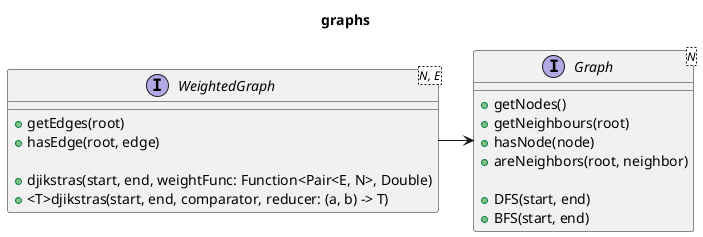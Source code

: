 @startuml
title graphs

interface Graph<N> {
+ getNodes()
+ getNeighbours(root)
+ hasNode(node)
+ areNeighbors(root, neighbor)

+ DFS(start, end)
+ BFS(start, end)
}

interface WeightedGraph<N, E> {
  + getEdges(root)
  + hasEdge(root, edge)

  + djikstras(start, end, weightFunc: Function<Pair<E, N>, Double)
  + <T>djikstras(start, end, comparator, reducer: (a, b) -> T)
}

WeightedGraph -> Graph
@enduml